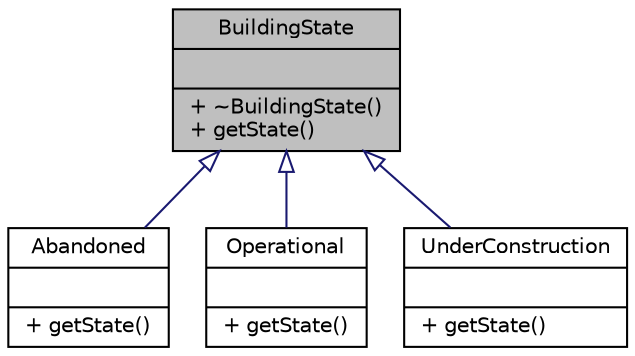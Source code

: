 digraph "BuildingState"
{
 // LATEX_PDF_SIZE
  edge [fontname="Helvetica",fontsize="10",labelfontname="Helvetica",labelfontsize="10"];
  node [fontname="Helvetica",fontsize="10",shape=record];
  Node1 [label="{BuildingState\n||+ ~BuildingState()\l+ getState()\l}",height=0.2,width=0.4,color="black", fillcolor="grey75", style="filled", fontcolor="black",tooltip="Abstract base class for building states."];
  Node1 -> Node2 [dir="back",color="midnightblue",fontsize="10",style="solid",arrowtail="onormal",fontname="Helvetica"];
  Node2 [label="{Abandoned\n||+ getState()\l}",height=0.2,width=0.4,color="black", fillcolor="white", style="filled",URL="$classAbandoned.html",tooltip="Concrete state class for abandoned buildings."];
  Node1 -> Node3 [dir="back",color="midnightblue",fontsize="10",style="solid",arrowtail="onormal",fontname="Helvetica"];
  Node3 [label="{Operational\n||+ getState()\l}",height=0.2,width=0.4,color="black", fillcolor="white", style="filled",URL="$classOperational.html",tooltip="Represents the operational state of a building."];
  Node1 -> Node4 [dir="back",color="midnightblue",fontsize="10",style="solid",arrowtail="onormal",fontname="Helvetica"];
  Node4 [label="{UnderConstruction\n||+ getState()\l}",height=0.2,width=0.4,color="black", fillcolor="white", style="filled",URL="$classUnderConstruction.html",tooltip="Represents the under construction state of a building @inherits BuildingState."];
}
